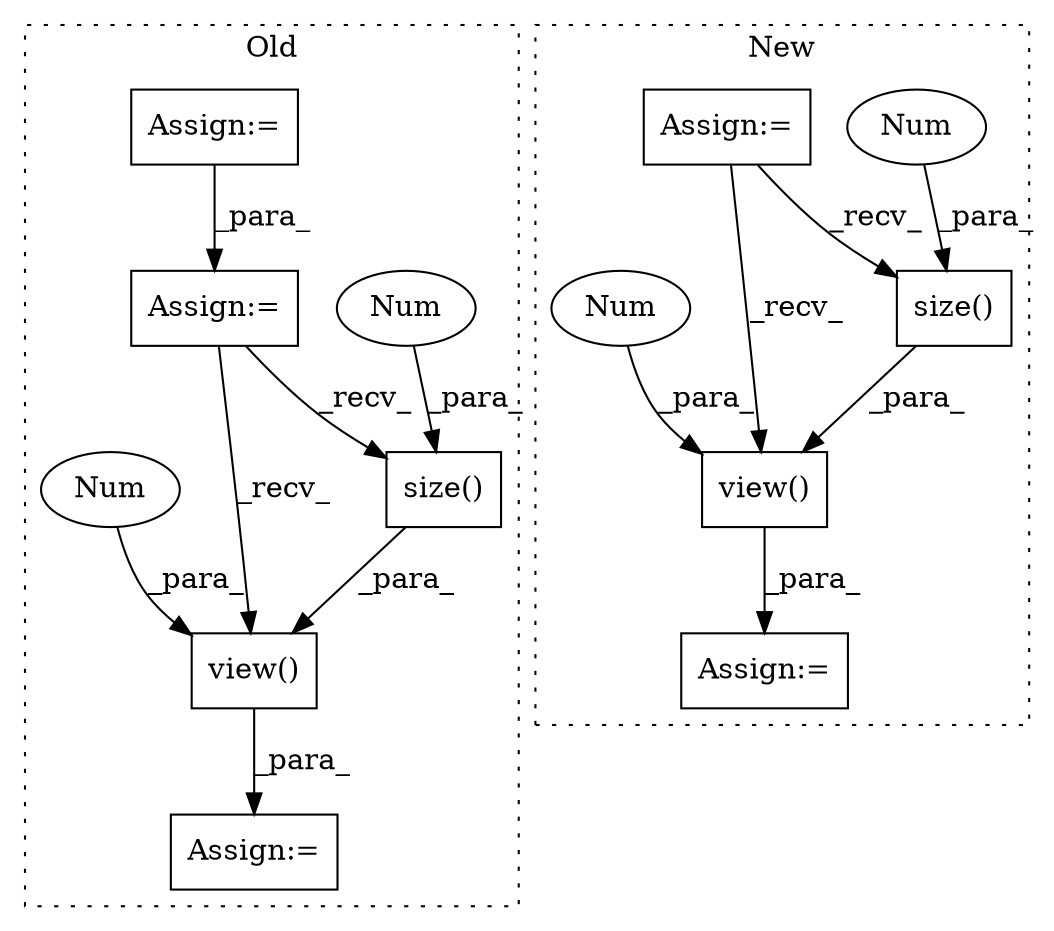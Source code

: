 digraph G {
subgraph cluster0 {
1 [label="size()" a="75" s="7087,7095" l="7,1" shape="box"];
3 [label="Assign:=" a="68" s="7077" l="3" shape="box"];
4 [label="Num" a="76" s="7094" l="1" shape="ellipse"];
8 [label="Assign:=" a="68" s="7049" l="3" shape="box"];
9 [label="Assign:=" a="68" s="6886" l="3" shape="box"];
10 [label="view()" a="75" s="7080,7100" l="7,1" shape="box"];
11 [label="Num" a="76" s="7098" l="2" shape="ellipse"];
label = "Old";
style="dotted";
}
subgraph cluster1 {
2 [label="size()" a="75" s="6146,6156" l="9,1" shape="box"];
5 [label="Num" a="76" s="6155" l="1" shape="ellipse"];
6 [label="Assign:=" a="68" s="6174" l="3" shape="box"];
7 [label="Assign:=" a="68" s="6099" l="3" shape="box"];
12 [label="view()" a="75" s="6137,6161" l="9,1" shape="box"];
13 [label="Num" a="76" s="6159" l="2" shape="ellipse"];
label = "New";
style="dotted";
}
1 -> 10 [label="_para_"];
2 -> 12 [label="_para_"];
4 -> 1 [label="_para_"];
5 -> 2 [label="_para_"];
7 -> 2 [label="_recv_"];
7 -> 12 [label="_recv_"];
8 -> 1 [label="_recv_"];
8 -> 10 [label="_recv_"];
9 -> 8 [label="_para_"];
10 -> 3 [label="_para_"];
11 -> 10 [label="_para_"];
12 -> 6 [label="_para_"];
13 -> 12 [label="_para_"];
}